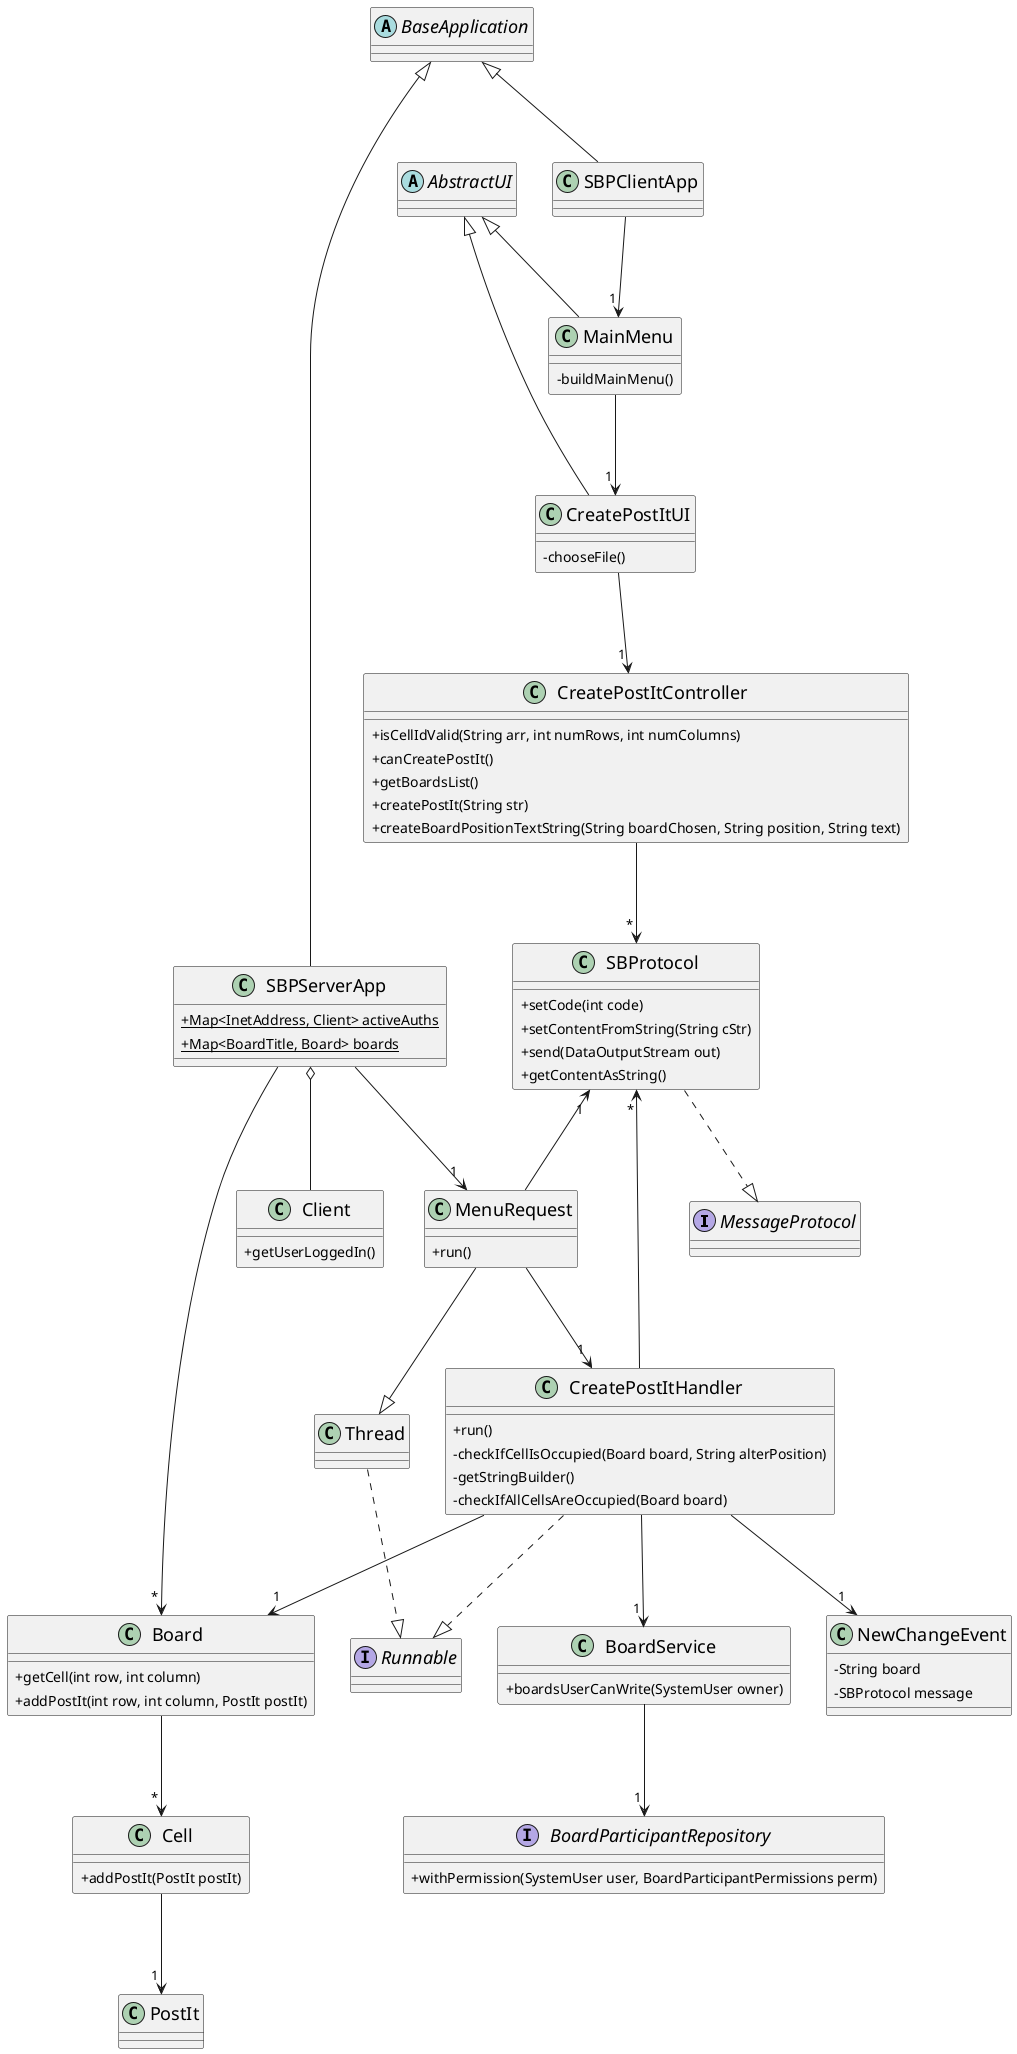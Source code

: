 @startuml
'https://plantuml.com/class-diagram

skinparam classAttributeIconSize 0
skinparam padding 2
skinparam ranksep 100
skinparam classFontSize 18


interface MessageProtocol
interface BoardParticipantRepository
{
    +withPermission(SystemUser user, BoardParticipantPermissions perm)
}

class CreatePostItUI
{
    -chooseFile()
}

class CreatePostItController
{
 +isCellIdValid(String arr, int numRows, int numColumns)
 +canCreatePostIt()
 +getBoardsList()
 +createPostIt(String str)
 +createBoardPositionTextString(String boardChosen, String position, String text)
}

class CreatePostItHandler
{
    +run()
    -checkIfCellIsOccupied(Board board, String alterPosition)
    -getStringBuilder()
    -checkIfAllCellsAreOccupied(Board board)
}

class SBProtocol
{
 + setCode(int code)
 + setContentFromString(String cStr)
 + send(DataOutputStream out)
 + getContentAsString()
}

class MenuRequest
{
    +run()
}

class SBPServerApp
{
    +{static}Map<InetAddress, Client> activeAuths
    +{static}Map<BoardTitle, Board> boards
}

class SBPClientApp
{
}



class Client
{
    +getUserLoggedIn()
}


class BoardService
{
    +boardsUserCanWrite(SystemUser owner)
}

class MainMenu
{
    - buildMainMenu()
}

class Board
{
   +getCell(int row, int column)
   +addPostIt(int row, int column, PostIt postIt)
}

class Cell
{
    +addPostIt(PostIt postIt)
}

class PostIt {
}

class NewChangeEvent
{
    - String board
    - SBProtocol message
}

abstract class AbstractUI
{
}

abstract class BaseApplication

interface Runnable

SBPServerApp o-- Client
'extends --|>
MainMenu -up-|> AbstractUI
CreatePostItUI -up-|> AbstractUI
SBPClientApp -up-|> BaseApplication
SBPServerApp -up-|> BaseApplication
MenuRequest --|> Thread


'depends on(imports)  -->
CreatePostItUI --> "1" CreatePostItController
CreatePostItController --> "*" SBProtocol


CreatePostItHandler --> "*" SBProtocol




CreatePostItHandler --> "1" BoardService
CreatePostItHandler --> "1" Board

SBPClientApp --> "1" MainMenu
MainMenu --> "1" CreatePostItUI
SBPServerApp --> "1" MenuRequest
MenuRequest --> "1" CreatePostItHandler
MenuRequest -up-> "1" SBProtocol


Board --> "*" Cell
Cell --> "1" PostIt

BoardService --> "1" BoardParticipantRepository

SBPServerApp ----> "*" Board

CreatePostItHandler --> "1" NewChangeEvent

'implements ..|>
SBProtocol ..|> MessageProtocol
Thread ..|> Runnable
CreatePostItHandler ..|> Runnable

@enduml